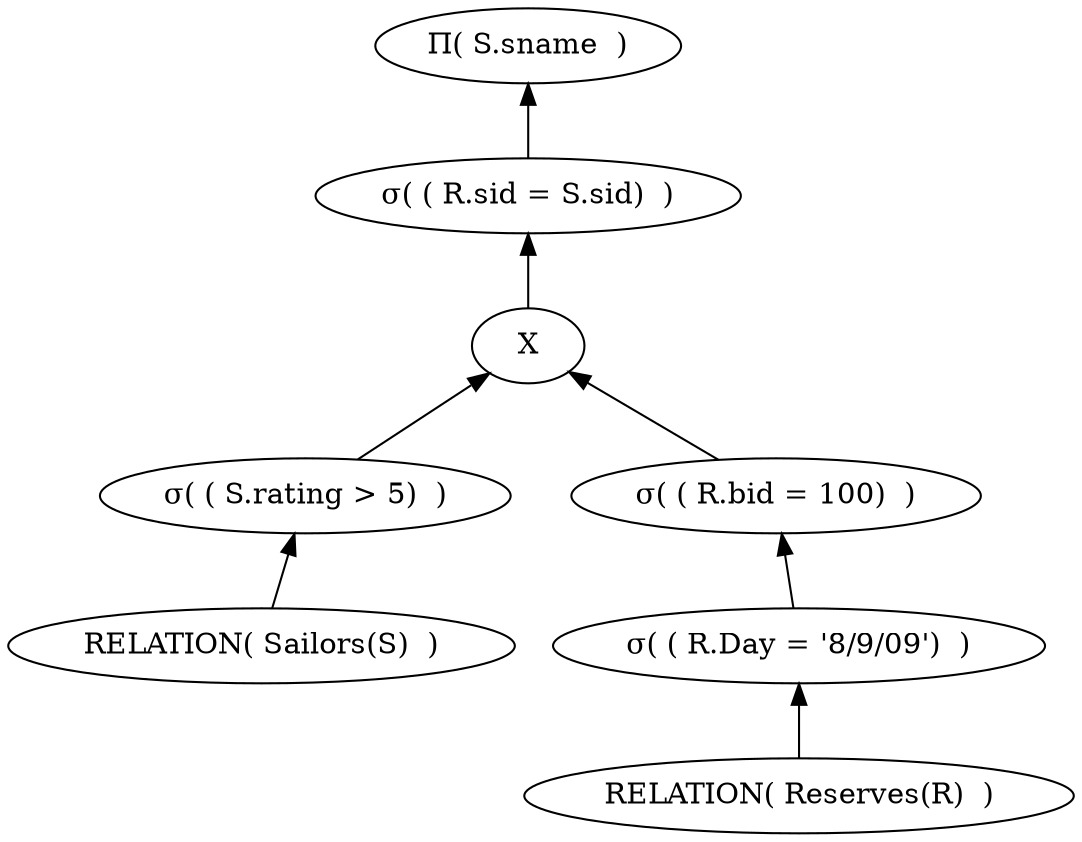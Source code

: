 digraph G {
edge [dir=back]
node1[ label = "&#928;( S.sname  )"]
node2[ label = "&#963;( ( R.sid = S.sid)  )" ]
node1->node2
node3[ label = "X"]
node2->node3
node4[ label = "&#963;( ( S.rating > 5)  )" ]
node3->node4
node5[ label = "RELATION( Sailors(S)  )" ]
node4->node5
node6[ label = "&#963;( ( R.bid = 100)  )" ]
node3->node6
node7[ label = "&#963;( ( R.Day = '8/9/09')  )" ]
node6->node7
node8[ label = "RELATION( Reserves(R)  )" ]
node7->node8
}
